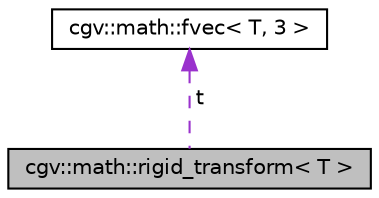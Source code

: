 digraph "cgv::math::rigid_transform&lt; T &gt;"
{
  bgcolor="transparent";
  edge [fontname="Helvetica",fontsize="10",labelfontname="Helvetica",labelfontsize="10"];
  node [fontname="Helvetica",fontsize="10",shape=record];
  Node1 [label="cgv::math::rigid_transform\< T \>",height=0.2,width=0.4,color="black", fillcolor="grey75", style="filled", fontcolor="black"];
  Node2 -> Node1 [dir="back",color="darkorchid3",fontsize="10",style="dashed",label=" t" ,fontname="Helvetica"];
  Node2 [label="cgv::math::fvec\< T, 3 \>",height=0.2,width=0.4,color="black",URL="$a00108.html"];
}
